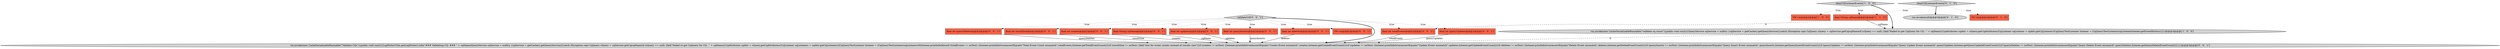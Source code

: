 digraph {
15 [style = filled, label = "validateCQ['0', '0', '1']", fillcolor = lightgray, shape = diamond image = "AAA0AAABBB3BBB"];
16 [style = filled, label = "final int updates@@@2@@@['0', '0', '1']", fillcolor = tomato, shape = box image = "AAA0AAABBB3BBB"];
3 [style = filled, label = "clearCQListenerEvents['1', '0', '0']", fillcolor = lightgray, shape = diamond image = "AAA0AAABBB1BBB"];
17 [style = filled, label = "final int queryInserts@@@2@@@['0', '0', '1']", fillcolor = tomato, shape = box image = "AAA0AAABBB3BBB"];
13 [style = filled, label = "VM vm@@@2@@@['0', '0', '1']", fillcolor = tomato, shape = box image = "AAA0AAABBB3BBB"];
18 [style = filled, label = "final int totalEvents@@@2@@@['0', '0', '1']", fillcolor = tomato, shape = box image = "AAA0AAABBB3BBB"];
0 [style = filled, label = "VM vm@@@2@@@['1', '0', '0']", fillcolor = tomato, shape = box image = "AAA0AAABBB1BBB"];
9 [style = filled, label = "final int queryUpdates@@@2@@@['0', '0', '1']", fillcolor = tomato, shape = box image = "AAA0AAABBB3BBB"];
7 [style = filled, label = "final int queryDeletes@@@2@@@['0', '0', '1']", fillcolor = tomato, shape = box image = "AAA0AAABBB3BBB"];
14 [style = filled, label = "final int resultSize@@@2@@@['0', '0', '1']", fillcolor = tomato, shape = box image = "AAA0AAABBB3BBB"];
12 [style = filled, label = "final int creates@@@2@@@['0', '0', '1']", fillcolor = tomato, shape = box image = "AAA0AAABBB3BBB"];
1 [style = filled, label = "final String cqName@@@2@@@['1', '1', '0']", fillcolor = tomato, shape = box image = "AAA0AAABBB1BBB"];
10 [style = filled, label = "vm.invoke(new CacheSerializableRunnable(\"Validate CQs\"){public void run2(){LogWriterUtils.getLogWriter().info(\"### Validating CQ. ### \" + cqName)QueryService cqService = nulltry {cqService = getCache().getQueryService()}catch (Exception cqe) CqQuery cQuery = cqService.getCq(cqName)if (cQuery == null) {fail(\"Failed to get CqQuery for CQ : \" + cqName)}CqAttributes cqAttr = cQuery.getCqAttributes()CqListener cqListeners = cqAttr.getCqListeners()CqQueryTestListener listener = (CqQueryTestListener)cqListeners(0(listener.printInfo(false)if (totalEvents != noTest) {listener.printInfo(true)assertEquals(\"Total Event Count mismatch\",totalEvents,listener.getTotalEventCount())}if (resultSize != noTest) {fail(\"test for event counts instead of results size\")}if (creates != noTest) {listener.printInfo(true)assertEquals(\"Create Event mismatch\",creates,listener.getCreateEventCount())}if (updates != noTest) {listener.printInfo(true)assertEquals(\"Update Event mismatch\",updates,listener.getUpdateEventCount())}if (deletes != noTest) {listener.printInfo(true)assertEquals(\"Delete Event mismatch\",deletes,listener.getDeleteEventCount())}if (queryInserts != noTest) {listener.printInfo(true)assertEquals(\"Query Insert Event mismatch\",queryInserts,listener.getQueryInsertEventCount())}if (queryUpdates != noTest) {listener.printInfo(true)assertEquals(\"Query Update Event mismatch\",queryUpdates,listener.getQueryUpdateEventCount())}if (queryDeletes != noTest) {listener.printInfo(true)assertEquals(\"Query Delete Event mismatch\",queryDeletes,listener.getQueryDeleteEventCount())}}})@@@3@@@['0', '0', '1']", fillcolor = lightgray, shape = ellipse image = "AAA0AAABBB3BBB"];
6 [style = filled, label = "vm.invoke(null)@@@3@@@['0', '1', '0']", fillcolor = lightgray, shape = ellipse image = "AAA0AAABBB2BBB"];
11 [style = filled, label = "final String cqName@@@2@@@['0', '0', '1']", fillcolor = tomato, shape = box image = "AAA0AAABBB3BBB"];
4 [style = filled, label = "VM vm@@@2@@@['0', '1', '0']", fillcolor = tomato, shape = box image = "AAA0AAABBB2BBB"];
2 [style = filled, label = "vm.invoke(new CacheSerializableRunnable(\"validate cq count\"){public void run2(){QueryService cqService = nulltry {cqService = getCache().getQueryService()}catch (Exception cqe) CqQuery cQuery = cqService.getCq(cqName)if (cQuery == null) {fail(\"Failed to get CqQuery for CQ : \" + cqName)}CqAttributes cqAttr = cQuery.getCqAttributes()CqListener cqListener = cqAttr.getCqListener()CqQueryTestListener listener = (CqQueryTestListener)cqListenerlistener.getEventHistory()}})@@@3@@@['1', '0', '0']", fillcolor = lightgray, shape = ellipse image = "AAA0AAABBB1BBB"];
5 [style = filled, label = "clearCQListenerEvents['0', '1', '0']", fillcolor = lightgray, shape = diamond image = "AAA0AAABBB2BBB"];
8 [style = filled, label = "final int deletes@@@2@@@['0', '0', '1']", fillcolor = tomato, shape = box image = "AAA0AAABBB3BBB"];
15->17 [style = dotted, label="true"];
17->10 [style = solid, label="queryInserts"];
1->18 [style = dashed, label="0"];
15->13 [style = dotted, label="true"];
12->10 [style = solid, label="creates"];
3->1 [style = dotted, label="true"];
3->2 [style = bold, label=""];
8->10 [style = solid, label="deletes"];
15->18 [style = dotted, label="true"];
5->4 [style = dotted, label="true"];
15->11 [style = dotted, label="true"];
2->10 [style = dashed, label="0"];
3->0 [style = dotted, label="true"];
15->8 [style = dotted, label="true"];
11->10 [style = solid, label="cqName"];
16->10 [style = solid, label="updates"];
1->2 [style = solid, label="cqName"];
7->10 [style = solid, label="queryDeletes"];
15->16 [style = dotted, label="true"];
15->9 [style = dotted, label="true"];
15->7 [style = dotted, label="true"];
5->1 [style = dotted, label="true"];
9->10 [style = solid, label="queryUpdates"];
18->10 [style = solid, label="totalEvents"];
15->14 [style = dotted, label="true"];
14->10 [style = solid, label="resultSize"];
15->10 [style = bold, label=""];
5->6 [style = bold, label=""];
15->12 [style = dotted, label="true"];
}
